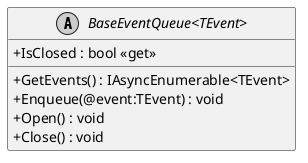 @startuml(id=default)
skinparam monochrome true
skinparam classAttributeIconSize 0

!startsub default
abstract class "BaseEventQueue<TEvent>" {
    + IsClosed : bool <<get>>
    + GetEvents() : IAsyncEnumerable<TEvent>
    + Enqueue(@event:TEvent) : void
    + Open() : void
    + Close() : void
}
!endsub 
@enduml
